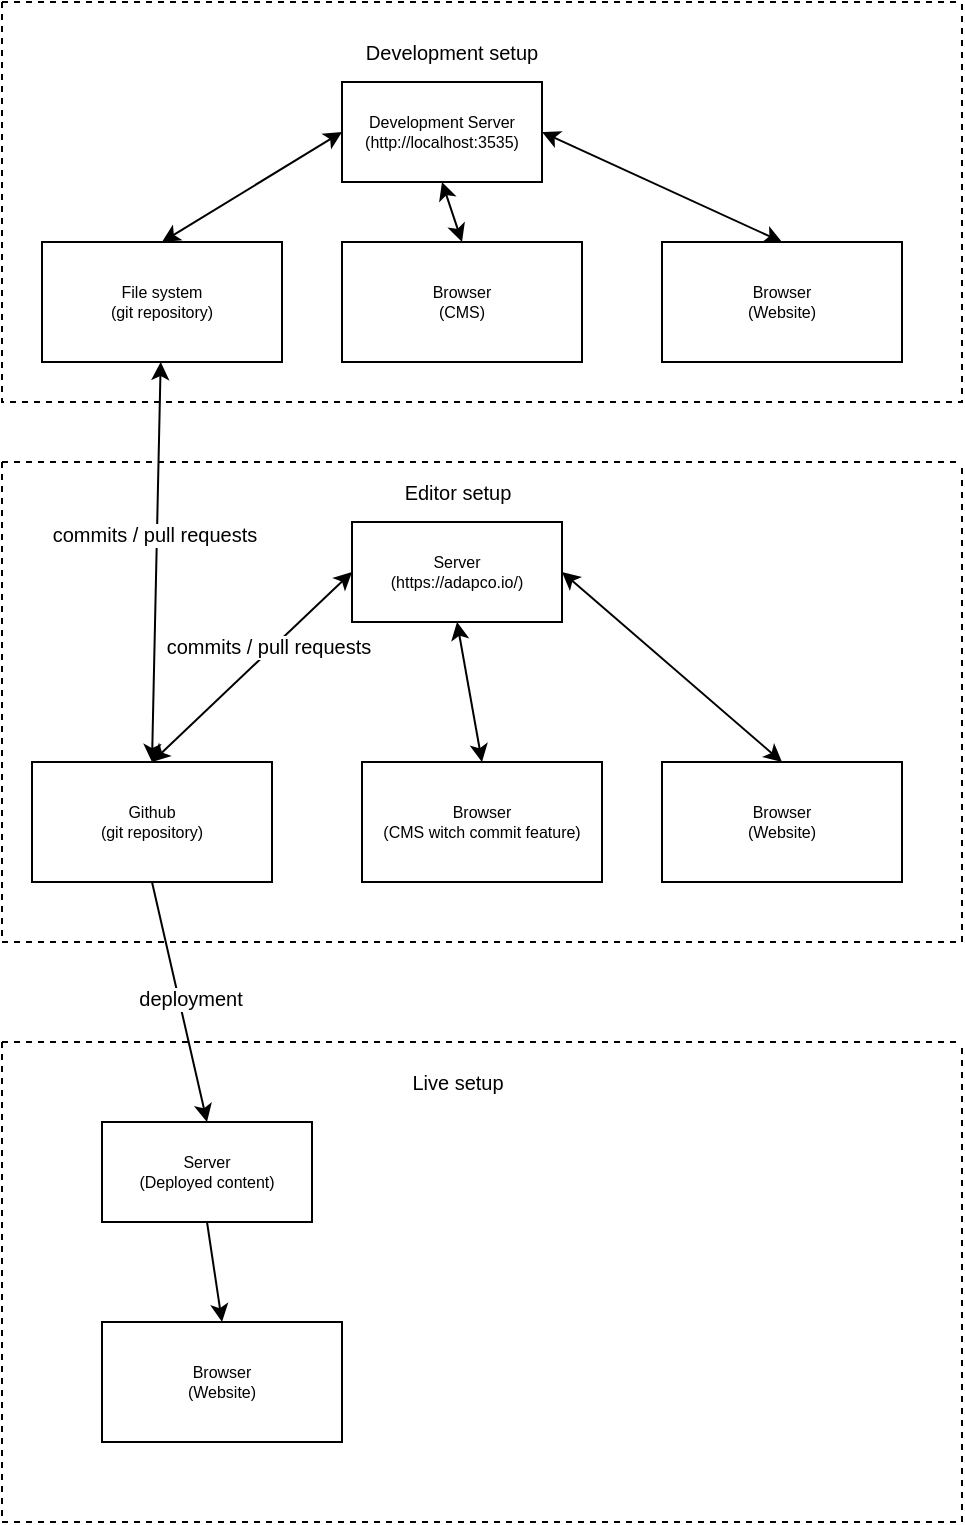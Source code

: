 <mxfile>
    <diagram id="aKBkJkZWI3aVPEE68YDb" name="Page-1">
        <mxGraphModel dx="1000" dy="667" grid="1" gridSize="10" guides="1" tooltips="1" connect="1" arrows="1" fold="1" page="1" pageScale="1" pageWidth="850" pageHeight="1100" math="0" shadow="0">
            <root>
                <mxCell id="0"/>
                <mxCell id="1" parent="0"/>
                <mxCell id="3" value="" style="swimlane;startSize=0;dashed=1;" vertex="1" parent="1">
                    <mxGeometry x="60" y="120" width="480" height="200" as="geometry">
                        <mxRectangle x="130" y="310" width="50" height="40" as="alternateBounds"/>
                    </mxGeometry>
                </mxCell>
                <mxCell id="4" value="Development Server&lt;br style=&quot;font-size: 8px;&quot;&gt;(http://localhost:3535)" style="whiteSpace=wrap;html=1;fontSize=8;" vertex="1" parent="3">
                    <mxGeometry x="170" y="40" width="100" height="50" as="geometry"/>
                </mxCell>
                <mxCell id="6" value="Browser&lt;br&gt;(Website)" style="rounded=0;whiteSpace=wrap;html=1;fontSize=8;" vertex="1" parent="3">
                    <mxGeometry x="330" y="120" width="120" height="60" as="geometry"/>
                </mxCell>
                <mxCell id="7" value="File system&lt;br&gt;(git repository)" style="rounded=0;whiteSpace=wrap;html=1;fontSize=8;" vertex="1" parent="3">
                    <mxGeometry x="20" y="120" width="120" height="60" as="geometry"/>
                </mxCell>
                <mxCell id="8" value="" style="endArrow=classic;startArrow=classic;html=1;fontSize=8;exitX=1;exitY=0.5;exitDx=0;exitDy=0;entryX=0.5;entryY=0;entryDx=0;entryDy=0;" edge="1" parent="3" source="4" target="6">
                    <mxGeometry width="50" height="50" relative="1" as="geometry">
                        <mxPoint x="260" y="200" as="sourcePoint"/>
                        <mxPoint x="310" y="150" as="targetPoint"/>
                    </mxGeometry>
                </mxCell>
                <mxCell id="9" value="" style="endArrow=classic;startArrow=classic;html=1;fontSize=8;exitX=0;exitY=0.5;exitDx=0;exitDy=0;entryX=0.5;entryY=0;entryDx=0;entryDy=0;" edge="1" parent="3" source="4" target="7">
                    <mxGeometry width="50" height="50" relative="1" as="geometry">
                        <mxPoint x="260" y="65" as="sourcePoint"/>
                        <mxPoint x="340" y="160" as="targetPoint"/>
                    </mxGeometry>
                </mxCell>
                <mxCell id="10" value="Development setup" style="text;html=1;strokeColor=none;fillColor=none;align=center;verticalAlign=middle;whiteSpace=wrap;rounded=0;fontSize=10;" vertex="1" parent="3">
                    <mxGeometry x="160" y="10" width="130" height="30" as="geometry"/>
                </mxCell>
                <mxCell id="22" value="Browser&lt;br&gt;(CMS)" style="rounded=0;whiteSpace=wrap;html=1;fontSize=8;" vertex="1" parent="3">
                    <mxGeometry x="170" y="120" width="120" height="60" as="geometry"/>
                </mxCell>
                <mxCell id="23" value="" style="endArrow=classic;startArrow=classic;html=1;fontSize=8;exitX=0.5;exitY=1;exitDx=0;exitDy=0;entryX=0.5;entryY=0;entryDx=0;entryDy=0;" edge="1" parent="3" source="4" target="22">
                    <mxGeometry width="50" height="50" relative="1" as="geometry">
                        <mxPoint x="332.5" y="310" as="sourcePoint"/>
                        <mxPoint x="340" y="360" as="targetPoint"/>
                    </mxGeometry>
                </mxCell>
                <mxCell id="11" value="" style="swimlane;startSize=0;dashed=1;" vertex="1" parent="1">
                    <mxGeometry x="60" y="640" width="480" height="240" as="geometry">
                        <mxRectangle x="130" y="310" width="50" height="40" as="alternateBounds"/>
                    </mxGeometry>
                </mxCell>
                <mxCell id="13" value="Browser&lt;br&gt;(Website)" style="rounded=0;whiteSpace=wrap;html=1;fontSize=8;" vertex="1" parent="11">
                    <mxGeometry x="50" y="140" width="120" height="60" as="geometry"/>
                </mxCell>
                <mxCell id="17" value="Live setup" style="text;html=1;strokeColor=none;fillColor=none;align=center;verticalAlign=middle;whiteSpace=wrap;rounded=0;fontSize=10;" vertex="1" parent="11">
                    <mxGeometry x="162.5" width="130" height="40" as="geometry"/>
                </mxCell>
                <mxCell id="12" value="Server&lt;br style=&quot;font-size: 8px;&quot;&gt;(Deployed content)" style="whiteSpace=wrap;html=1;fontSize=8;" vertex="1" parent="11">
                    <mxGeometry x="50" y="40" width="105" height="50" as="geometry"/>
                </mxCell>
                <mxCell id="34" value="" style="endArrow=classic;html=1;fontSize=10;exitX=0.5;exitY=1;exitDx=0;exitDy=0;entryX=0.5;entryY=0;entryDx=0;entryDy=0;" edge="1" parent="11" source="12" target="13">
                    <mxGeometry width="50" height="50" relative="1" as="geometry">
                        <mxPoint x="320" y="100" as="sourcePoint"/>
                        <mxPoint x="370" y="50" as="targetPoint"/>
                    </mxGeometry>
                </mxCell>
                <mxCell id="24" value="" style="swimlane;startSize=0;dashed=1;" vertex="1" parent="1">
                    <mxGeometry x="60" y="350" width="480" height="240" as="geometry">
                        <mxRectangle x="130" y="310" width="50" height="40" as="alternateBounds"/>
                    </mxGeometry>
                </mxCell>
                <mxCell id="25" value="Browser&lt;br&gt;(Website)" style="rounded=0;whiteSpace=wrap;html=1;fontSize=8;" vertex="1" parent="24">
                    <mxGeometry x="330" y="150" width="120" height="60" as="geometry"/>
                </mxCell>
                <mxCell id="26" value="Github&lt;br&gt;(git repository)" style="rounded=0;whiteSpace=wrap;html=1;fontSize=8;" vertex="1" parent="24">
                    <mxGeometry x="15" y="150" width="120" height="60" as="geometry"/>
                </mxCell>
                <mxCell id="27" value="" style="endArrow=classic;startArrow=classic;html=1;fontSize=8;exitX=1;exitY=0.5;exitDx=0;exitDy=0;entryX=0.5;entryY=0;entryDx=0;entryDy=0;" edge="1" parent="24" source="31" target="25">
                    <mxGeometry width="50" height="50" relative="1" as="geometry">
                        <mxPoint x="260" y="200" as="sourcePoint"/>
                        <mxPoint x="310" y="150" as="targetPoint"/>
                    </mxGeometry>
                </mxCell>
                <mxCell id="28" value="" style="endArrow=classic;startArrow=classic;html=1;fontSize=8;exitX=0;exitY=0.5;exitDx=0;exitDy=0;entryX=0.5;entryY=0;entryDx=0;entryDy=0;" edge="1" parent="24" source="31" target="26">
                    <mxGeometry width="50" height="50" relative="1" as="geometry">
                        <mxPoint x="260" y="65" as="sourcePoint"/>
                        <mxPoint x="340" y="160" as="targetPoint"/>
                    </mxGeometry>
                </mxCell>
                <mxCell id="29" value="commits / pull requests" style="edgeLabel;html=1;align=center;verticalAlign=middle;resizable=0;points=[];fontSize=10;" vertex="1" connectable="0" parent="28">
                    <mxGeometry x="-0.186" y="-2" relative="1" as="geometry">
                        <mxPoint as="offset"/>
                    </mxGeometry>
                </mxCell>
                <mxCell id="30" value="Editor setup" style="text;html=1;strokeColor=none;fillColor=none;align=center;verticalAlign=middle;whiteSpace=wrap;rounded=0;fontSize=10;" vertex="1" parent="24">
                    <mxGeometry x="162.5" width="130" height="30" as="geometry"/>
                </mxCell>
                <mxCell id="31" value="Server&lt;br style=&quot;font-size: 8px;&quot;&gt;(https://adapco.io/)" style="whiteSpace=wrap;html=1;fontSize=8;" vertex="1" parent="24">
                    <mxGeometry x="175" y="30" width="105" height="50" as="geometry"/>
                </mxCell>
                <mxCell id="32" value="Browser&lt;br&gt;(CMS witch commit feature)" style="rounded=0;whiteSpace=wrap;html=1;fontSize=8;" vertex="1" parent="24">
                    <mxGeometry x="180" y="150" width="120" height="60" as="geometry"/>
                </mxCell>
                <mxCell id="33" value="" style="endArrow=classic;startArrow=classic;html=1;fontSize=8;exitX=0.5;exitY=1;exitDx=0;exitDy=0;entryX=0.5;entryY=0;entryDx=0;entryDy=0;" edge="1" parent="24" source="31" target="32">
                    <mxGeometry width="50" height="50" relative="1" as="geometry">
                        <mxPoint x="275" y="65" as="sourcePoint"/>
                        <mxPoint x="370" y="150" as="targetPoint"/>
                    </mxGeometry>
                </mxCell>
                <mxCell id="37" style="html=1;entryX=0.5;entryY=0;entryDx=0;entryDy=0;fontSize=10;startArrow=classic;startFill=1;" edge="1" parent="1" source="7" target="26">
                    <mxGeometry relative="1" as="geometry"/>
                </mxCell>
                <mxCell id="38" value="commits / pull requests" style="edgeLabel;html=1;align=center;verticalAlign=middle;resizable=0;points=[];fontSize=10;" vertex="1" connectable="0" parent="37">
                    <mxGeometry x="-0.143" y="-2" relative="1" as="geometry">
                        <mxPoint as="offset"/>
                    </mxGeometry>
                </mxCell>
                <mxCell id="39" style="edgeStyle=none;html=1;exitX=0.5;exitY=1;exitDx=0;exitDy=0;entryX=0.5;entryY=0;entryDx=0;entryDy=0;fontSize=10;" edge="1" parent="1" source="26" target="12">
                    <mxGeometry relative="1" as="geometry"/>
                </mxCell>
                <mxCell id="40" value="deployment" style="edgeLabel;html=1;align=center;verticalAlign=middle;resizable=0;points=[];fontSize=10;" vertex="1" connectable="0" parent="39">
                    <mxGeometry x="0.171" y="3" relative="1" as="geometry">
                        <mxPoint y="-12" as="offset"/>
                    </mxGeometry>
                </mxCell>
            </root>
        </mxGraphModel>
    </diagram>
</mxfile>
